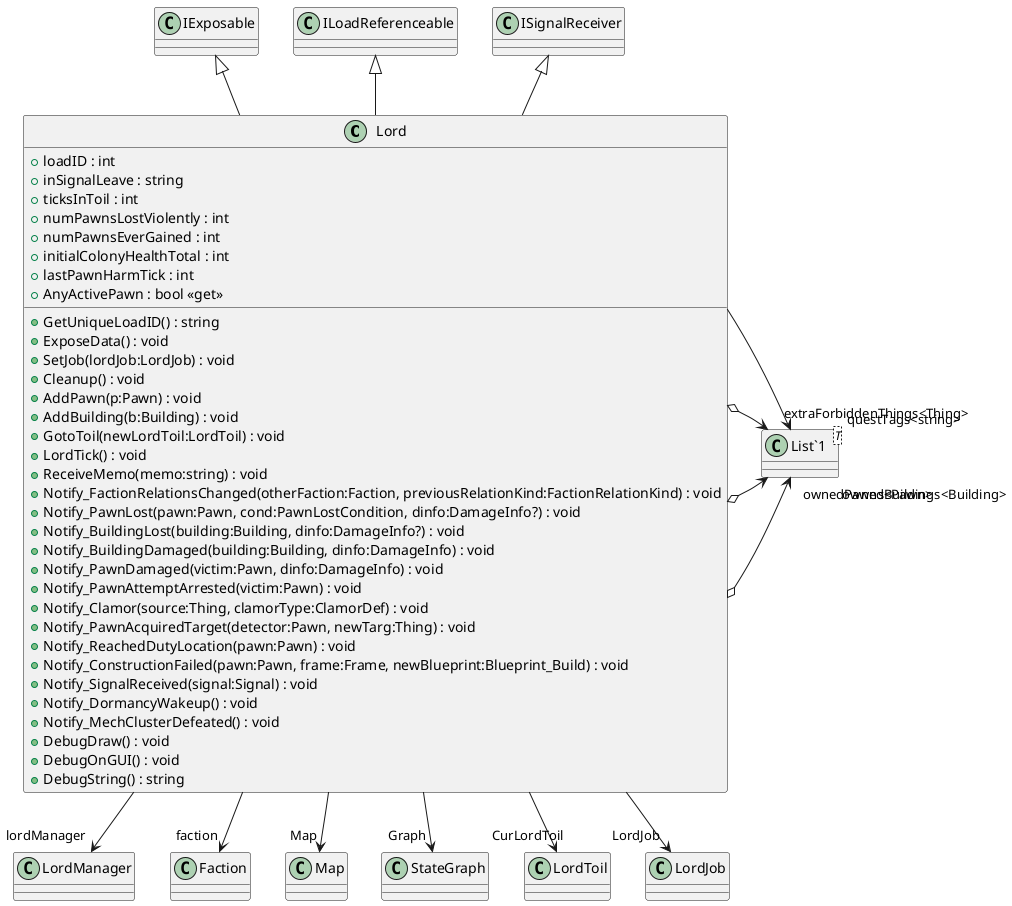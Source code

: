@startuml
class Lord {
    + loadID : int
    + inSignalLeave : string
    + ticksInToil : int
    + numPawnsLostViolently : int
    + numPawnsEverGained : int
    + initialColonyHealthTotal : int
    + lastPawnHarmTick : int
    + AnyActivePawn : bool <<get>>
    + GetUniqueLoadID() : string
    + ExposeData() : void
    + SetJob(lordJob:LordJob) : void
    + Cleanup() : void
    + AddPawn(p:Pawn) : void
    + AddBuilding(b:Building) : void
    + GotoToil(newLordToil:LordToil) : void
    + LordTick() : void
    + ReceiveMemo(memo:string) : void
    + Notify_FactionRelationsChanged(otherFaction:Faction, previousRelationKind:FactionRelationKind) : void
    + Notify_PawnLost(pawn:Pawn, cond:PawnLostCondition, dinfo:DamageInfo?) : void
    + Notify_BuildingLost(building:Building, dinfo:DamageInfo?) : void
    + Notify_BuildingDamaged(building:Building, dinfo:DamageInfo) : void
    + Notify_PawnDamaged(victim:Pawn, dinfo:DamageInfo) : void
    + Notify_PawnAttemptArrested(victim:Pawn) : void
    + Notify_Clamor(source:Thing, clamorType:ClamorDef) : void
    + Notify_PawnAcquiredTarget(detector:Pawn, newTarg:Thing) : void
    + Notify_ReachedDutyLocation(pawn:Pawn) : void
    + Notify_ConstructionFailed(pawn:Pawn, frame:Frame, newBlueprint:Blueprint_Build) : void
    + Notify_SignalReceived(signal:Signal) : void
    + Notify_DormancyWakeup() : void
    + Notify_MechClusterDefeated() : void
    + DebugDraw() : void
    + DebugOnGUI() : void
    + DebugString() : string
}
class "List`1"<T> {
}
IExposable <|-- Lord
ILoadReferenceable <|-- Lord
ISignalReceiver <|-- Lord
Lord --> "lordManager" LordManager
Lord --> "faction" Faction
Lord o-> "ownedPawns<Pawn>" "List`1"
Lord o-> "ownedBuildings<Building>" "List`1"
Lord o-> "extraForbiddenThings<Thing>" "List`1"
Lord --> "questTags<string>" "List`1"
Lord --> "Map" Map
Lord --> "Graph" StateGraph
Lord --> "CurLordToil" LordToil
Lord --> "LordJob" LordJob
@enduml
